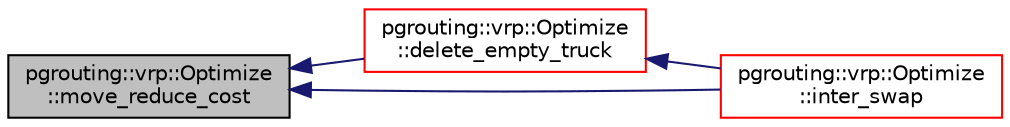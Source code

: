 digraph "pgrouting::vrp::Optimize::move_reduce_cost"
{
  edge [fontname="Helvetica",fontsize="10",labelfontname="Helvetica",labelfontsize="10"];
  node [fontname="Helvetica",fontsize="10",shape=record];
  rankdir="LR";
  Node1 [label="pgrouting::vrp::Optimize\l::move_reduce_cost",height=0.2,width=0.4,color="black", fillcolor="grey75", style="filled", fontcolor="black"];
  Node1 -> Node2 [dir="back",color="midnightblue",fontsize="10",style="solid",fontname="Helvetica"];
  Node2 [label="pgrouting::vrp::Optimize\l::delete_empty_truck",height=0.2,width=0.4,color="red", fillcolor="white", style="filled",URL="$classpgrouting_1_1vrp_1_1Optimize.html#a4dcb408130c2ed4164b8d754d11ad44b"];
  Node2 -> Node3 [dir="back",color="midnightblue",fontsize="10",style="solid",fontname="Helvetica"];
  Node3 [label="pgrouting::vrp::Optimize\l::inter_swap",height=0.2,width=0.4,color="red", fillcolor="white", style="filled",URL="$classpgrouting_1_1vrp_1_1Optimize.html#ad1d48cf5916df017926e6d0d7b1fd987"];
  Node1 -> Node3 [dir="back",color="midnightblue",fontsize="10",style="solid",fontname="Helvetica"];
}
